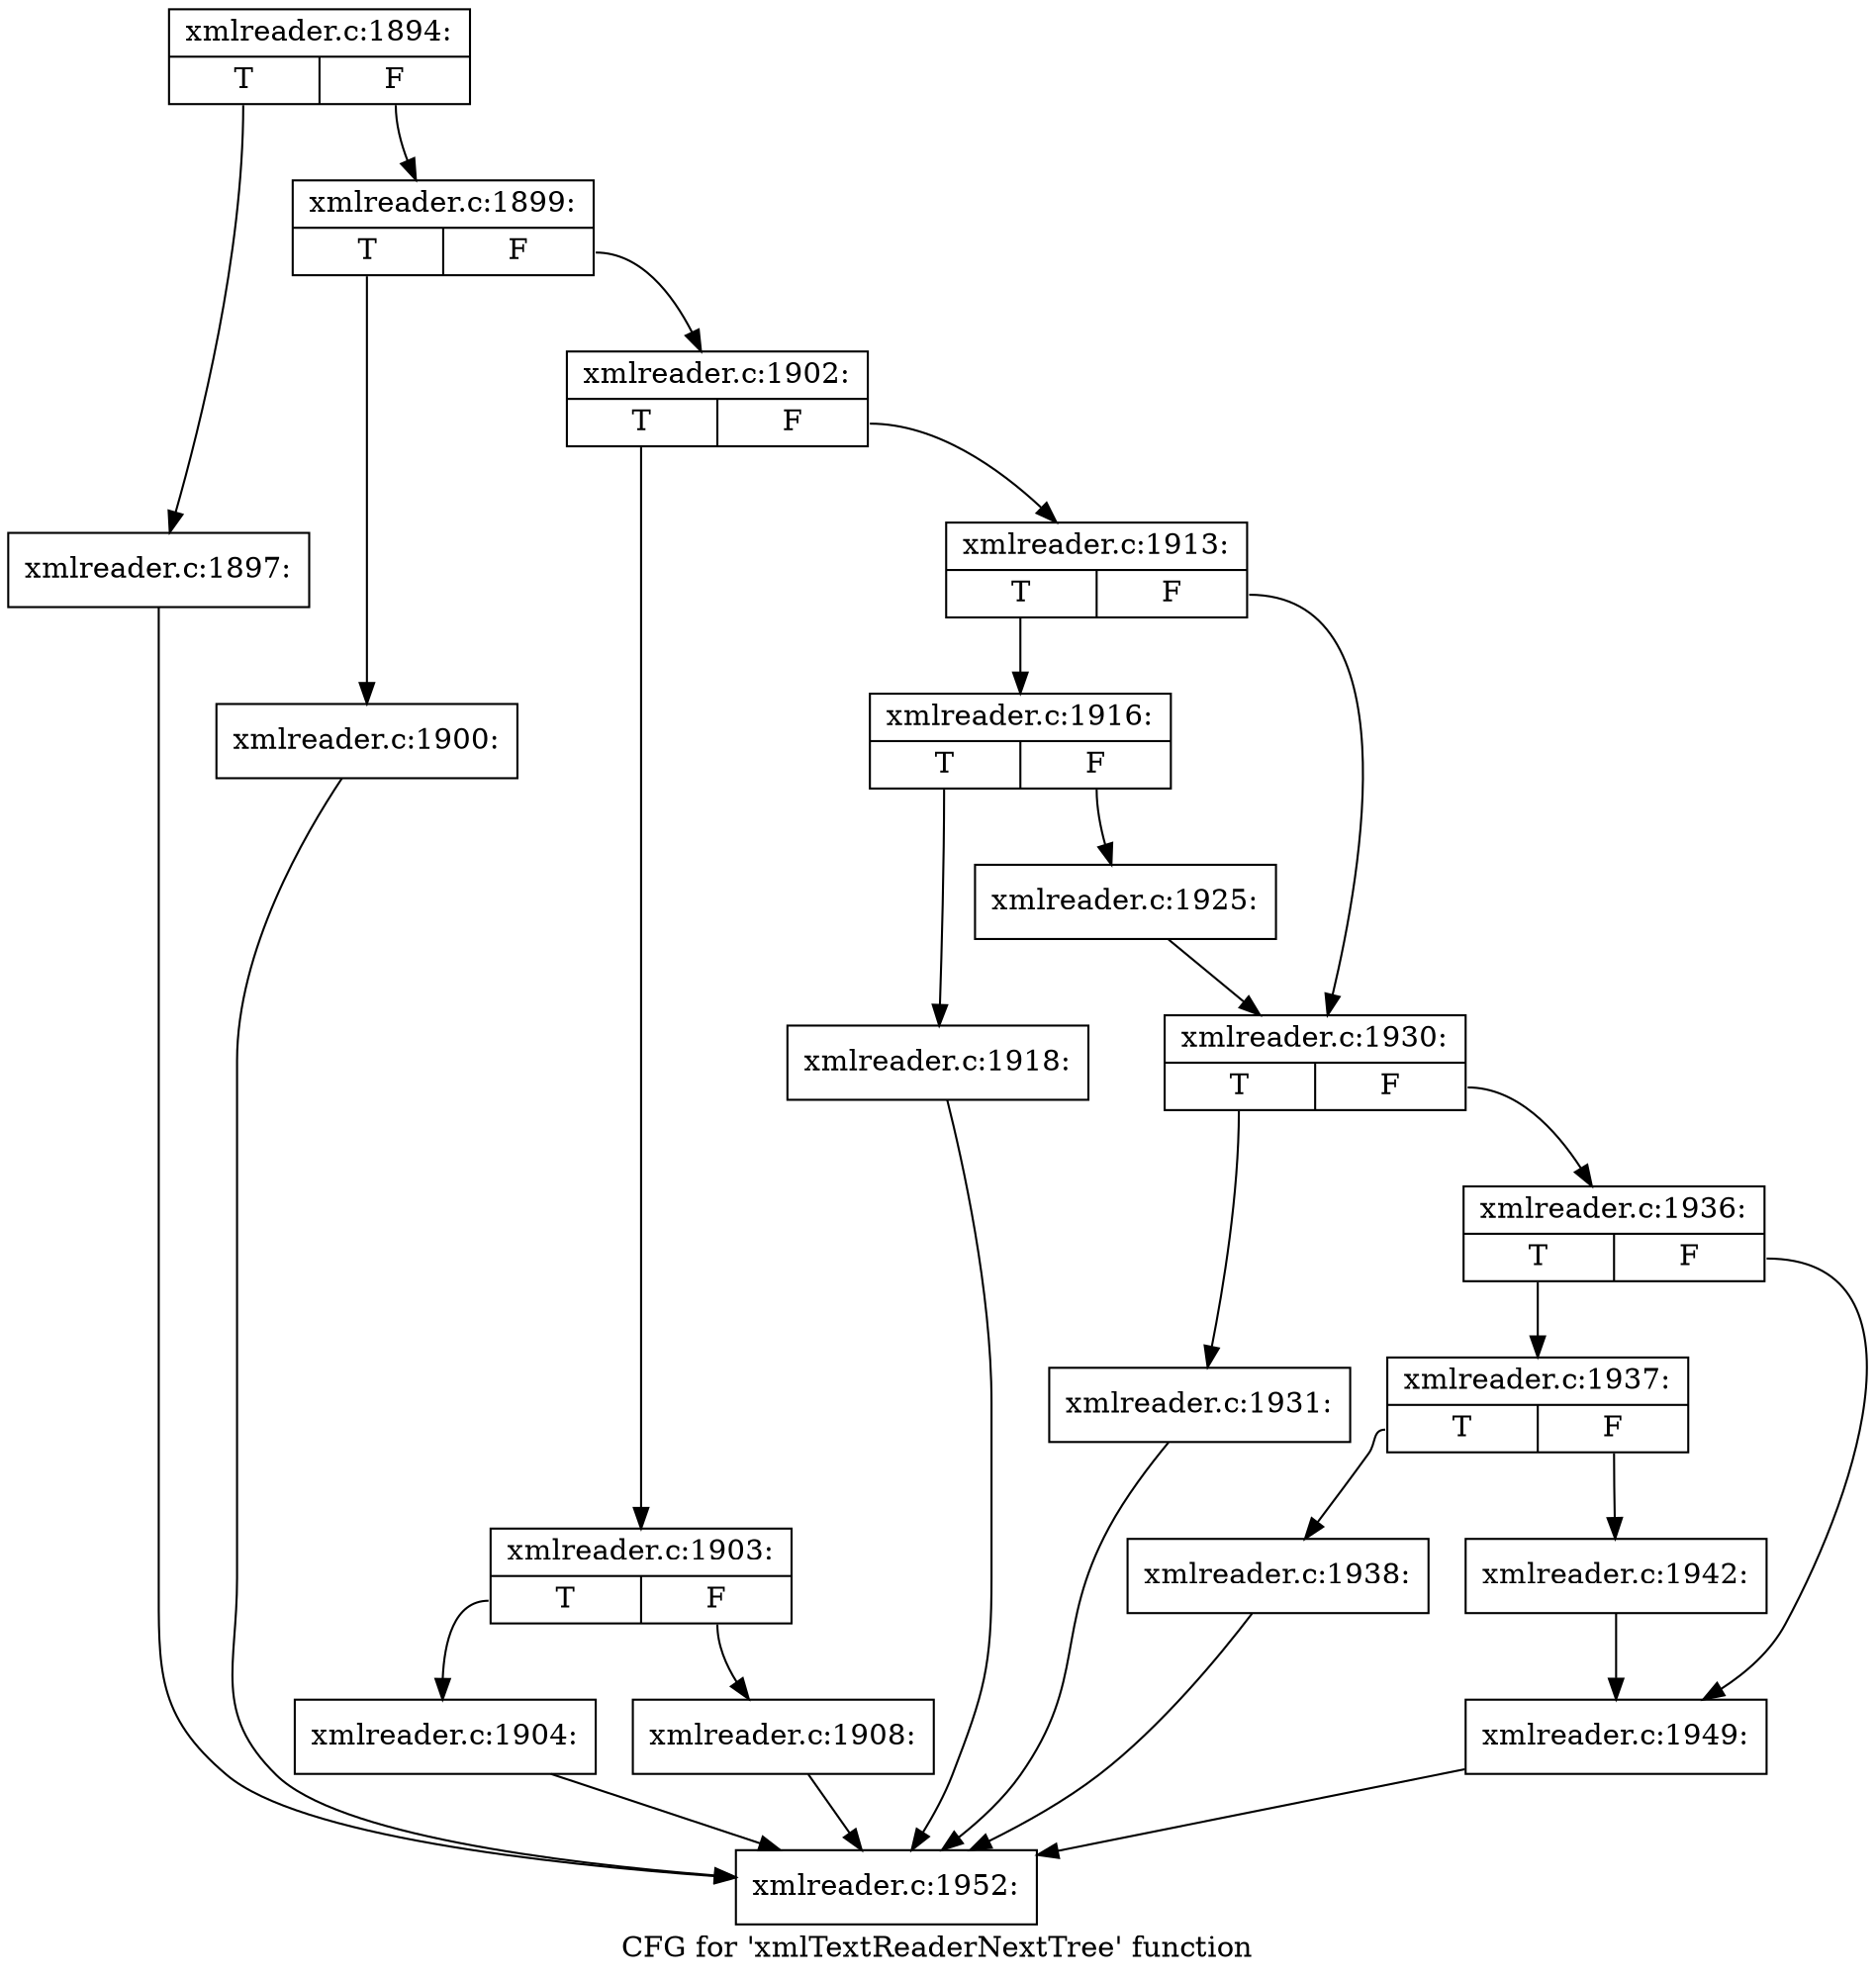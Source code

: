 digraph "CFG for 'xmlTextReaderNextTree' function" {
	label="CFG for 'xmlTextReaderNextTree' function";

	Node0x55e4495ac520 [shape=record,label="{xmlreader.c:1894:|{<s0>T|<s1>F}}"];
	Node0x55e4495ac520:s0 -> Node0x55e4495ac070;
	Node0x55e4495ac520:s1 -> Node0x55e4495ac0c0;
	Node0x55e4495ac070 [shape=record,label="{xmlreader.c:1897:}"];
	Node0x55e4495ac070 -> Node0x55e4495ac570;
	Node0x55e4495ac0c0 [shape=record,label="{xmlreader.c:1899:|{<s0>T|<s1>F}}"];
	Node0x55e4495ac0c0:s0 -> Node0x55e4495ad070;
	Node0x55e4495ac0c0:s1 -> Node0x55e4495ad0c0;
	Node0x55e4495ad070 [shape=record,label="{xmlreader.c:1900:}"];
	Node0x55e4495ad070 -> Node0x55e4495ac570;
	Node0x55e4495ad0c0 [shape=record,label="{xmlreader.c:1902:|{<s0>T|<s1>F}}"];
	Node0x55e4495ad0c0:s0 -> Node0x55e4495ad5e0;
	Node0x55e4495ad0c0:s1 -> Node0x55e4495ad630;
	Node0x55e4495ad5e0 [shape=record,label="{xmlreader.c:1903:|{<s0>T|<s1>F}}"];
	Node0x55e4495ad5e0:s0 -> Node0x55e4495ada80;
	Node0x55e4495ad5e0:s1 -> Node0x55e4495adad0;
	Node0x55e4495ada80 [shape=record,label="{xmlreader.c:1904:}"];
	Node0x55e4495ada80 -> Node0x55e4495ac570;
	Node0x55e4495adad0 [shape=record,label="{xmlreader.c:1908:}"];
	Node0x55e4495adad0 -> Node0x55e4495ac570;
	Node0x55e4495ad630 [shape=record,label="{xmlreader.c:1913:|{<s0>T|<s1>F}}"];
	Node0x55e4495ad630:s0 -> Node0x55e4495aed10;
	Node0x55e4495ad630:s1 -> Node0x55e4495aed60;
	Node0x55e4495aed10 [shape=record,label="{xmlreader.c:1916:|{<s0>T|<s1>F}}"];
	Node0x55e4495aed10:s0 -> Node0x55e4495af250;
	Node0x55e4495aed10:s1 -> Node0x55e4495af2a0;
	Node0x55e4495af250 [shape=record,label="{xmlreader.c:1918:}"];
	Node0x55e4495af250 -> Node0x55e4495ac570;
	Node0x55e4495af2a0 [shape=record,label="{xmlreader.c:1925:}"];
	Node0x55e4495af2a0 -> Node0x55e4495aed60;
	Node0x55e4495aed60 [shape=record,label="{xmlreader.c:1930:|{<s0>T|<s1>F}}"];
	Node0x55e4495aed60:s0 -> Node0x55e4495b05c0;
	Node0x55e4495aed60:s1 -> Node0x55e4495b0610;
	Node0x55e4495b05c0 [shape=record,label="{xmlreader.c:1931:}"];
	Node0x55e4495b05c0 -> Node0x55e4495ac570;
	Node0x55e4495b0610 [shape=record,label="{xmlreader.c:1936:|{<s0>T|<s1>F}}"];
	Node0x55e4495b0610:s0 -> Node0x55e4495b1510;
	Node0x55e4495b0610:s1 -> Node0x55e4495b1560;
	Node0x55e4495b1510 [shape=record,label="{xmlreader.c:1937:|{<s0>T|<s1>F}}"];
	Node0x55e4495b1510:s0 -> Node0x55e4495b1b80;
	Node0x55e4495b1510:s1 -> Node0x55e4495b1bd0;
	Node0x55e4495b1b80 [shape=record,label="{xmlreader.c:1938:}"];
	Node0x55e4495b1b80 -> Node0x55e4495ac570;
	Node0x55e4495b1bd0 [shape=record,label="{xmlreader.c:1942:}"];
	Node0x55e4495b1bd0 -> Node0x55e4495b1560;
	Node0x55e4495b1560 [shape=record,label="{xmlreader.c:1949:}"];
	Node0x55e4495b1560 -> Node0x55e4495ac570;
	Node0x55e4495ac570 [shape=record,label="{xmlreader.c:1952:}"];
}
